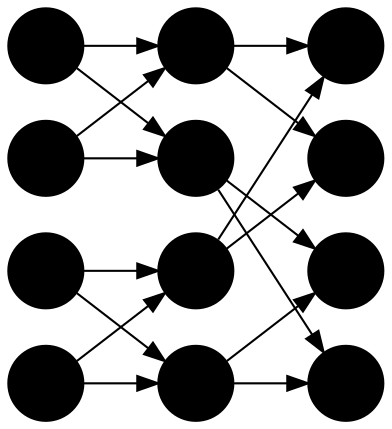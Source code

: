 strict digraph Maximal
{
	graph [rankdir="LR"];

	0 [label="",shape="circle"];
	1 [label="",shape="circle"];
	2 [label="",shape="circle"];
	3 [label="",shape="circle"];
	4 [label="",shape="circle"];
	5 [label="",shape="circle"];
	6 [label="",shape="circle"];
	7 [label="",shape="circle"];
	8 [label="",shape="circle"];
	9 [label="",shape="circle"];
	10 [label="",shape="circle"];
	11 [label="",shape="circle"];

	0 -> 4;
	0 -> 5;
	1 -> 4;
	1 -> 5;
	2 -> 6;
	2 -> 7;
	3 -> 6;
	3 -> 7;
	4 -> 8;
	4 -> 9;
	5 -> 10;
	5 -> 11;
	6 -> 8;
	6 -> 9;
	7 -> 10;
	7 -> 11;

	0 [style="filled",fillcolor="black"];
	1 [style="filled",fillcolor="black"];
	2 [style="filled",fillcolor="black"];
	3 [style="filled",fillcolor="black"];
	4 [style="filled",fillcolor="black"];
	5 [style="filled",fillcolor="black"];
	6 [style="filled",fillcolor="black"];
	7 [style="filled",fillcolor="black"];
	8 [style="filled",fillcolor="black"];
	9 [style="filled",fillcolor="black"];
	10 [style="filled",fillcolor="black"];
	11 [style="filled",fillcolor="black"];
}